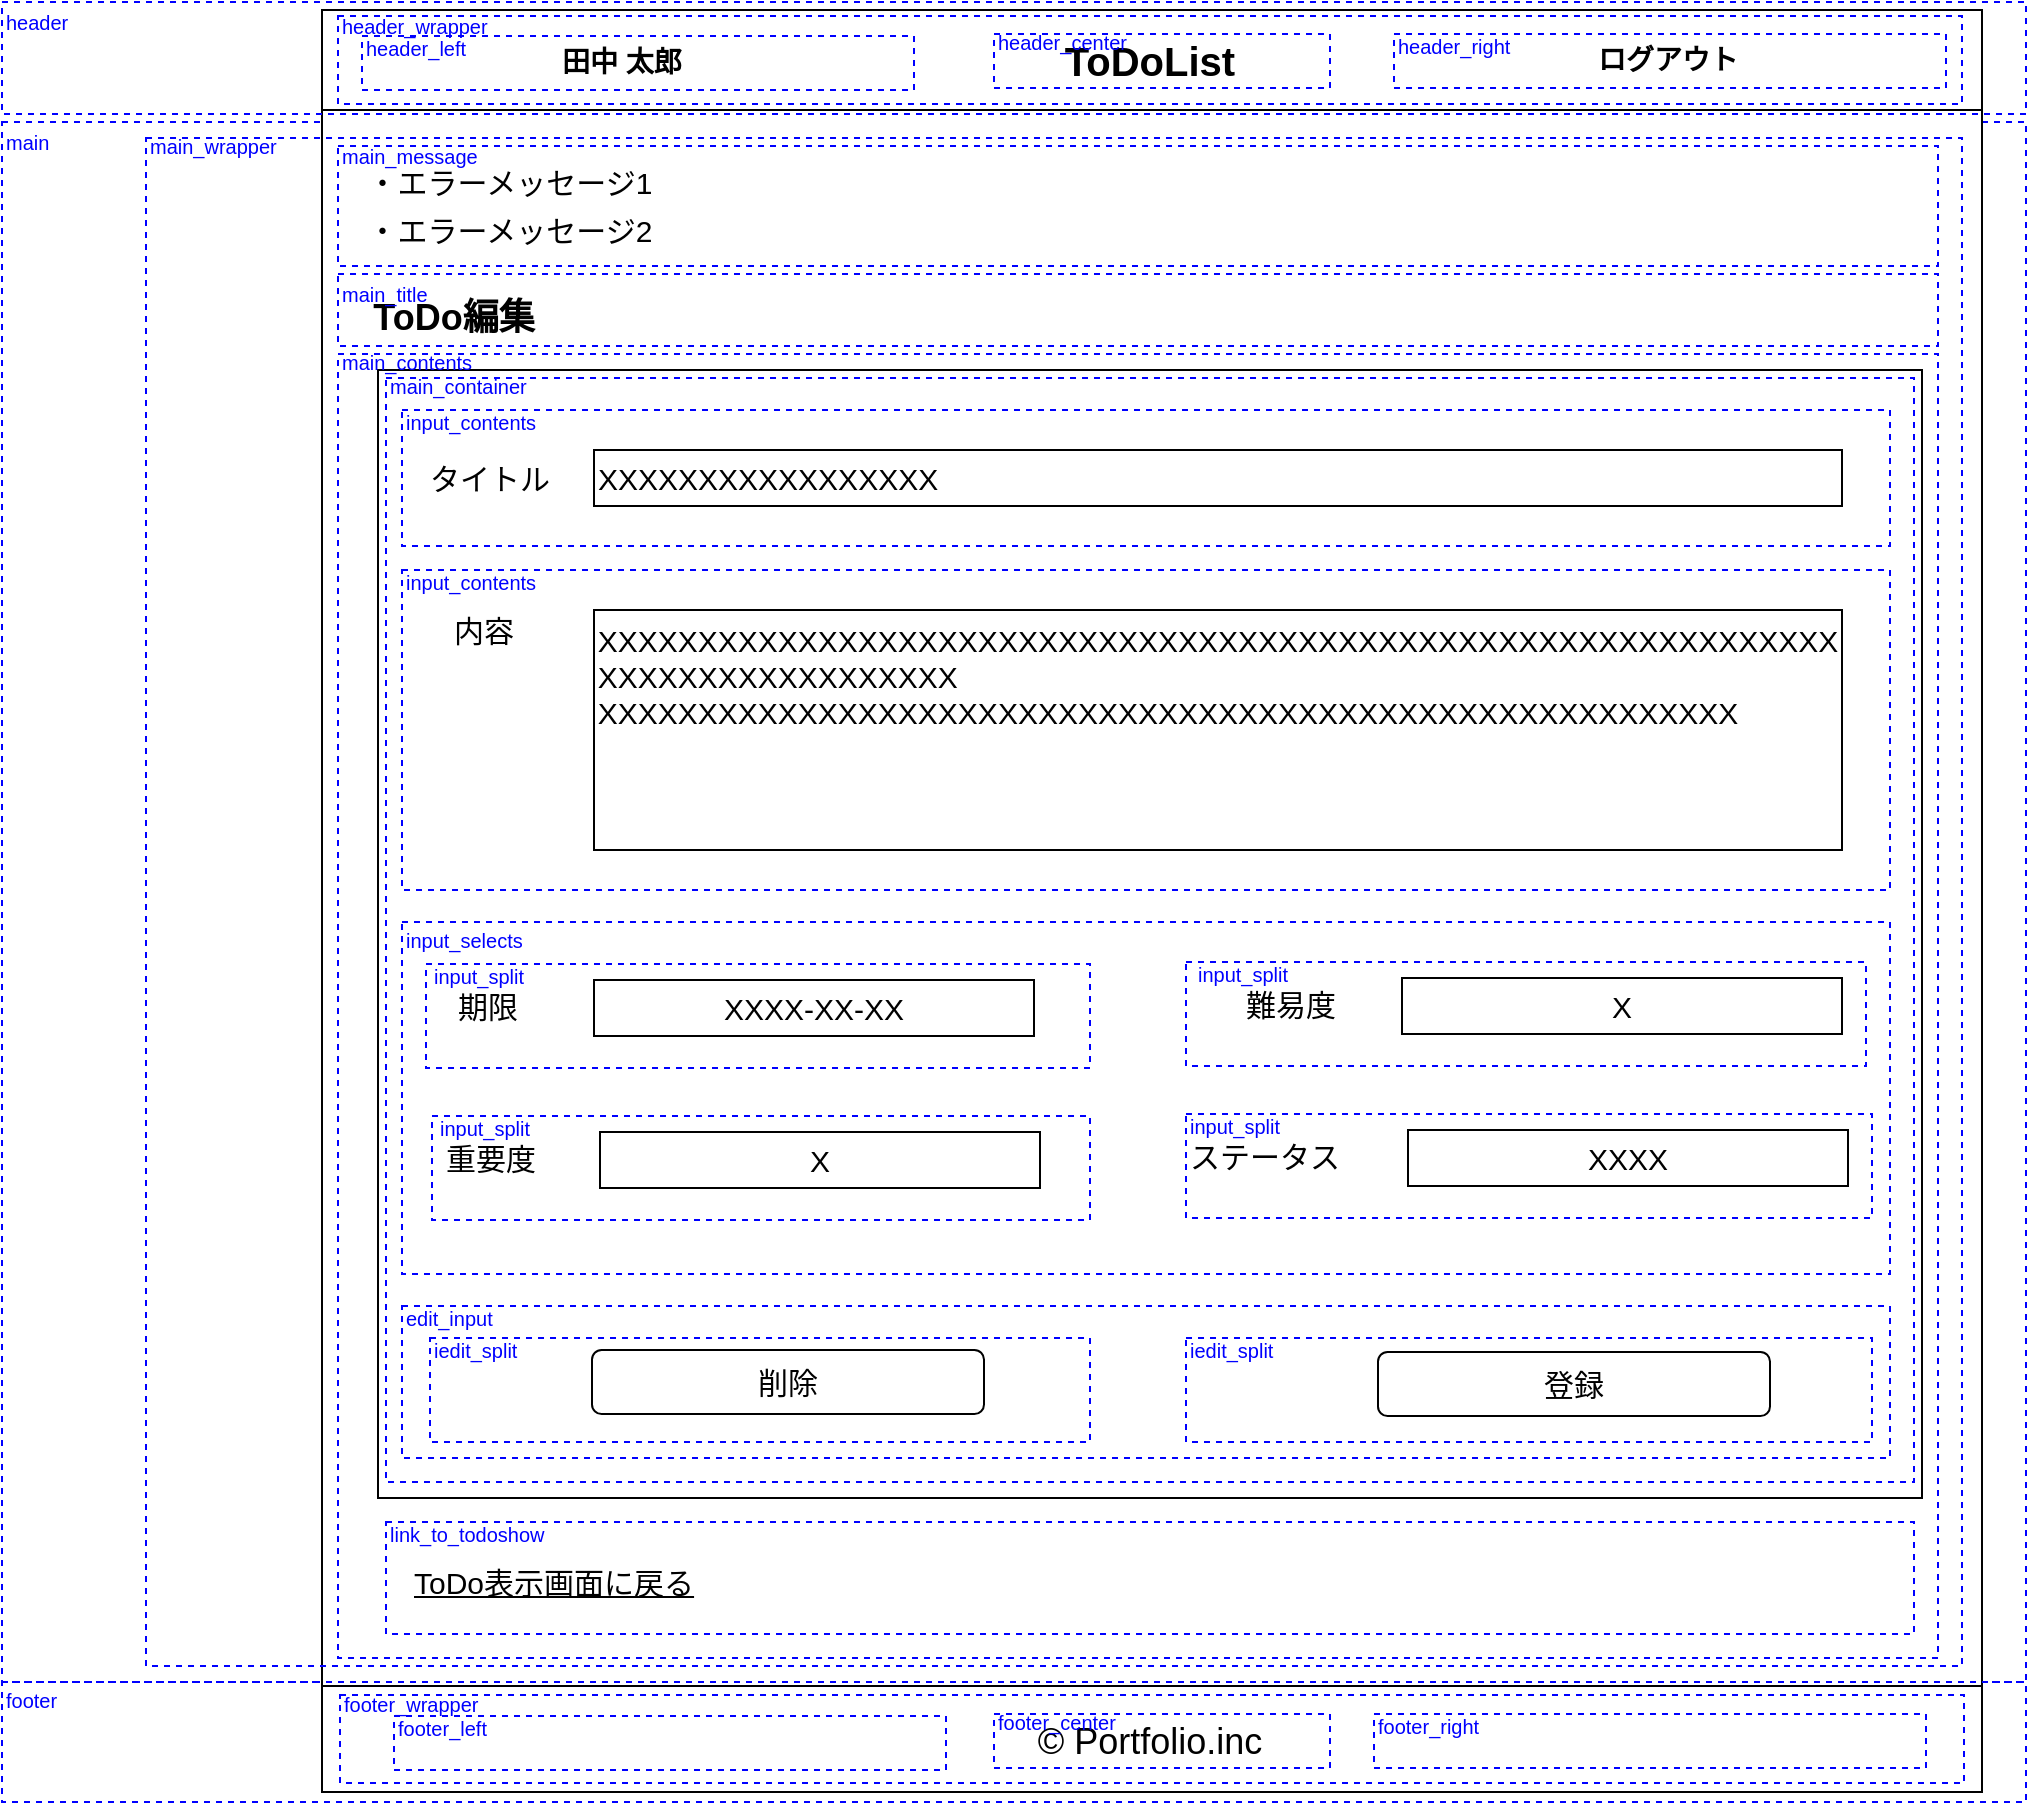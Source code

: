 <mxfile version="13.9.9" type="device"><diagram id="lAW5gfvQpGq91mGYDGwt" name="ページ1"><mxGraphModel dx="1679" dy="1703" grid="1" gridSize="4" guides="1" tooltips="1" connect="1" arrows="1" fold="1" page="1" pageScale="1" pageWidth="827" pageHeight="1169" math="0" shadow="0"><root><mxCell id="0"/><mxCell id="1" parent="0"/><mxCell id="KEuncwygjHZbyqNy_YQT-24" value="" style="rounded=0;whiteSpace=wrap;html=1;fillColor=none;fontSize=14;strokeColor=#0000FF;dashed=1;" parent="1" vertex="1"><mxGeometry x="-160" y="8" width="1012" height="780" as="geometry"/></mxCell><mxCell id="KEuncwygjHZbyqNy_YQT-34" value="" style="group" parent="1" vertex="1" connectable="0"><mxGeometry y="-48" width="830" height="880" as="geometry"/></mxCell><mxCell id="tP_qFb6u1pj_dAxfEfU8-1" value="" style="rounded=0;whiteSpace=wrap;html=1;" parent="KEuncwygjHZbyqNy_YQT-34" vertex="1"><mxGeometry y="0.5" width="830" height="879.5" as="geometry"/></mxCell><mxCell id="tP_qFb6u1pj_dAxfEfU8-2" value="" style="rounded=0;whiteSpace=wrap;html=1;" parent="KEuncwygjHZbyqNy_YQT-34" vertex="1"><mxGeometry width="830" height="50" as="geometry"/></mxCell><mxCell id="tP_qFb6u1pj_dAxfEfU8-3" value="&lt;b&gt;&lt;font style=&quot;font-size: 20px&quot;&gt;ToDoList&lt;/font&gt;&lt;/b&gt;" style="text;html=1;strokeColor=none;fillColor=none;align=center;verticalAlign=middle;whiteSpace=wrap;rounded=0;strokeWidth=4;" parent="KEuncwygjHZbyqNy_YQT-34" vertex="1"><mxGeometry x="334" y="10" width="160" height="30" as="geometry"/></mxCell><mxCell id="tP_qFb6u1pj_dAxfEfU8-8" value="" style="rounded=0;whiteSpace=wrap;html=1;" parent="KEuncwygjHZbyqNy_YQT-34" vertex="1"><mxGeometry y="838" width="830" height="53" as="geometry"/></mxCell><mxCell id="tP_qFb6u1pj_dAxfEfU8-9" value="&lt;font style=&quot;font-size: 18px&quot;&gt;© Portfolio.inc&lt;/font&gt;" style="text;html=1;strokeColor=none;fillColor=none;align=center;verticalAlign=middle;whiteSpace=wrap;rounded=0;fontSize=20;" parent="KEuncwygjHZbyqNy_YQT-34" vertex="1"><mxGeometry x="298" y="854.5" width="232" height="20" as="geometry"/></mxCell><mxCell id="KEuncwygjHZbyqNy_YQT-17" value="&lt;span style=&quot;font-size: 14px;&quot;&gt;&lt;b style=&quot;font-size: 14px;&quot;&gt;田中 太郎&lt;/b&gt;&lt;/span&gt;" style="text;html=1;strokeColor=none;fillColor=none;align=center;verticalAlign=middle;whiteSpace=wrap;rounded=0;fontSize=14;" parent="KEuncwygjHZbyqNy_YQT-34" vertex="1"><mxGeometry x="100" y="16" width="100" height="20" as="geometry"/></mxCell><mxCell id="KEuncwygjHZbyqNy_YQT-21" value="&lt;b&gt;ログアウト&lt;/b&gt;" style="text;html=1;strokeColor=none;fillColor=none;align=center;verticalAlign=middle;whiteSpace=wrap;rounded=0;fontSize=14;" parent="KEuncwygjHZbyqNy_YQT-34" vertex="1"><mxGeometry x="623" y="15" width="100" height="20" as="geometry"/></mxCell><mxCell id="KEuncwygjHZbyqNy_YQT-14" value="" style="rounded=0;whiteSpace=wrap;html=1;fillColor=none;" parent="KEuncwygjHZbyqNy_YQT-34" vertex="1"><mxGeometry x="28" y="180" width="772" height="564" as="geometry"/></mxCell><mxCell id="249utH4H3VEhiZY-PdCE-3" value="&lt;font size=&quot;1&quot;&gt;&lt;b style=&quot;font-size: 18px&quot;&gt;ToDo編集&lt;/b&gt;&lt;/font&gt;" style="text;html=1;strokeColor=none;fillColor=none;align=center;verticalAlign=middle;whiteSpace=wrap;rounded=0;fontSize=17;" parent="KEuncwygjHZbyqNy_YQT-34" vertex="1"><mxGeometry x="16" y="144" width="100" height="20" as="geometry"/></mxCell><mxCell id="249utH4H3VEhiZY-PdCE-5" value="タイトル" style="text;html=1;strokeColor=none;fillColor=none;align=left;verticalAlign=middle;whiteSpace=wrap;rounded=0;fontSize=15;" parent="KEuncwygjHZbyqNy_YQT-34" vertex="1"><mxGeometry x="52" y="224" width="82" height="20" as="geometry"/></mxCell><mxCell id="249utH4H3VEhiZY-PdCE-11" value="内容" style="text;html=1;strokeColor=none;fillColor=none;align=left;verticalAlign=middle;whiteSpace=wrap;rounded=0;fontSize=15;" parent="KEuncwygjHZbyqNy_YQT-34" vertex="1"><mxGeometry x="64" y="300" width="128" height="20" as="geometry"/></mxCell><mxCell id="249utH4H3VEhiZY-PdCE-12" value="XXXXXXXXXXXXXXXXX" style="rounded=0;whiteSpace=wrap;html=1;fontSize=15;align=left;" parent="KEuncwygjHZbyqNy_YQT-34" vertex="1"><mxGeometry x="136" y="220" width="624" height="28" as="geometry"/></mxCell><mxCell id="249utH4H3VEhiZY-PdCE-19" value="XXXXXXXXXXXXXXXXXXXXXXXXXXXXXXXXXXXXXXXXXXXXXXXXXXXXXXXXXXXXXX&lt;br&gt;&lt;div style=&quot;text-align: left&quot;&gt;&lt;span&gt;XXXXXXXXXXXXXXXXXX&lt;/span&gt;&lt;/div&gt;&lt;div style=&quot;text-align: left&quot;&gt;&lt;span&gt;XXXXXXXXXXXXXXXXXXXXXXXXXXXXXXXXXXXXXXXXXXXXXXXXXXXXXXXXX&lt;/span&gt;&lt;/div&gt;&lt;div style=&quot;text-align: left&quot;&gt;&lt;span&gt;&lt;br&gt;&lt;/span&gt;&lt;/div&gt;&lt;div style=&quot;text-align: left&quot;&gt;&lt;span&gt;&lt;br&gt;&lt;/span&gt;&lt;/div&gt;&lt;div style=&quot;text-align: left&quot;&gt;&lt;span&gt;&lt;br&gt;&lt;/span&gt;&lt;/div&gt;" style="rounded=0;whiteSpace=wrap;html=1;fontSize=15;" parent="KEuncwygjHZbyqNy_YQT-34" vertex="1"><mxGeometry x="136" y="300" width="624" height="120" as="geometry"/></mxCell><mxCell id="249utH4H3VEhiZY-PdCE-21" value="期限" style="text;html=1;strokeColor=none;fillColor=none;align=left;verticalAlign=middle;whiteSpace=wrap;rounded=0;fontSize=15;" parent="KEuncwygjHZbyqNy_YQT-34" vertex="1"><mxGeometry x="66" y="488" width="40" height="20" as="geometry"/></mxCell><mxCell id="249utH4H3VEhiZY-PdCE-22" value="XXXX-XX-XX" style="rounded=0;whiteSpace=wrap;html=1;fontSize=15;" parent="KEuncwygjHZbyqNy_YQT-34" vertex="1"><mxGeometry x="136" y="485" width="220" height="28" as="geometry"/></mxCell><mxCell id="249utH4H3VEhiZY-PdCE-27" value="登録" style="rounded=1;whiteSpace=wrap;html=1;fontSize=15;align=center;" parent="KEuncwygjHZbyqNy_YQT-34" vertex="1"><mxGeometry x="528" y="671" width="196" height="32" as="geometry"/></mxCell><mxCell id="249utH4H3VEhiZY-PdCE-28" value="・エラーメッセージ1" style="text;html=1;strokeColor=none;fillColor=none;align=center;verticalAlign=middle;whiteSpace=wrap;rounded=0;fontSize=15;" parent="KEuncwygjHZbyqNy_YQT-34" vertex="1"><mxGeometry x="16" y="76" width="156" height="20" as="geometry"/></mxCell><mxCell id="249utH4H3VEhiZY-PdCE-29" value="・エラーメッセージ2" style="text;html=1;strokeColor=none;fillColor=none;align=center;verticalAlign=middle;whiteSpace=wrap;rounded=0;fontSize=15;" parent="KEuncwygjHZbyqNy_YQT-34" vertex="1"><mxGeometry x="16" y="100" width="156" height="20" as="geometry"/></mxCell><mxCell id="ERkbxo-ZdV1NW_7dBbPt-1" value="ToDo表示画面に戻る" style="text;html=1;strokeColor=none;fillColor=none;align=left;verticalAlign=middle;whiteSpace=wrap;rounded=0;fontSize=15;fontStyle=4" parent="KEuncwygjHZbyqNy_YQT-34" vertex="1"><mxGeometry x="44" y="776" width="376" height="20" as="geometry"/></mxCell><mxCell id="KEuncwygjHZbyqNy_YQT-23" value="" style="rounded=0;whiteSpace=wrap;html=1;fillColor=none;fontSize=14;strokeColor=#0000FF;dashed=1;" parent="1" vertex="1"><mxGeometry x="-160" y="-52" width="1012" height="56" as="geometry"/></mxCell><mxCell id="KEuncwygjHZbyqNy_YQT-27" value="" style="rounded=0;whiteSpace=wrap;html=1;fillColor=none;fontSize=14;strokeColor=#0000FF;dashed=1;" parent="1" vertex="1"><mxGeometry x="-160" y="788" width="1012" height="60" as="geometry"/></mxCell><mxCell id="KEuncwygjHZbyqNy_YQT-28" value="header" style="text;html=1;strokeColor=none;fillColor=none;align=left;verticalAlign=middle;whiteSpace=wrap;rounded=0;dashed=1;fontSize=10;fontColor=#0000FF;" parent="1" vertex="1"><mxGeometry x="-160" y="-52" width="40" height="20" as="geometry"/></mxCell><mxCell id="KEuncwygjHZbyqNy_YQT-33" value="main" style="text;html=1;strokeColor=none;fillColor=none;align=left;verticalAlign=middle;whiteSpace=wrap;rounded=0;dashed=1;fontSize=10;fontColor=#0000FF;" parent="1" vertex="1"><mxGeometry x="-160" y="8" width="40" height="20" as="geometry"/></mxCell><mxCell id="KEuncwygjHZbyqNy_YQT-35" value="footer" style="text;html=1;strokeColor=none;fillColor=none;align=left;verticalAlign=middle;whiteSpace=wrap;rounded=0;dashed=1;fontSize=10;fontColor=#0000FF;" parent="1" vertex="1"><mxGeometry x="-160" y="787" width="40" height="20" as="geometry"/></mxCell><mxCell id="KEuncwygjHZbyqNy_YQT-70" value="main_wrapper" style="text;html=1;strokeColor=none;fillColor=none;align=left;verticalAlign=middle;whiteSpace=wrap;rounded=0;dashed=1;fontSize=10;fontColor=#0000FF;" parent="1" vertex="1"><mxGeometry x="-88" y="16" width="84" height="8" as="geometry"/></mxCell><mxCell id="KEuncwygjHZbyqNy_YQT-71" value="header_center" style="text;html=1;strokeColor=none;fillColor=none;align=left;verticalAlign=middle;whiteSpace=wrap;rounded=0;dashed=1;fontSize=10;fontColor=#0000FF;" parent="1" vertex="1"><mxGeometry x="336" y="-38" width="96" height="11" as="geometry"/></mxCell><mxCell id="KEuncwygjHZbyqNy_YQT-72" value="" style="rounded=0;whiteSpace=wrap;html=1;fillColor=none;fontSize=14;strokeColor=#0000FF;dashed=1;" parent="1" vertex="1"><mxGeometry x="336" y="-36" width="168" height="27" as="geometry"/></mxCell><mxCell id="KEuncwygjHZbyqNy_YQT-73" value="" style="rounded=0;whiteSpace=wrap;html=1;fillColor=none;fontSize=14;strokeColor=#0000FF;dashed=1;" parent="1" vertex="1"><mxGeometry x="20" y="-35" width="276" height="27" as="geometry"/></mxCell><mxCell id="KEuncwygjHZbyqNy_YQT-74" value="header_left" style="text;html=1;strokeColor=none;fillColor=none;align=left;verticalAlign=middle;whiteSpace=wrap;rounded=0;dashed=1;fontSize=10;fontColor=#0000FF;" parent="1" vertex="1"><mxGeometry x="20" y="-35" width="72" height="11" as="geometry"/></mxCell><mxCell id="KEuncwygjHZbyqNy_YQT-75" value="header_right" style="text;html=1;strokeColor=none;fillColor=none;align=left;verticalAlign=middle;whiteSpace=wrap;rounded=0;dashed=1;fontSize=10;fontColor=#0000FF;" parent="1" vertex="1"><mxGeometry x="536" y="-36" width="72" height="11" as="geometry"/></mxCell><mxCell id="KEuncwygjHZbyqNy_YQT-76" value="" style="rounded=0;whiteSpace=wrap;html=1;fillColor=none;fontSize=14;strokeColor=#0000FF;dashed=1;" parent="1" vertex="1"><mxGeometry x="536" y="-36" width="276" height="27" as="geometry"/></mxCell><mxCell id="KEuncwygjHZbyqNy_YQT-79" value="" style="rounded=0;whiteSpace=wrap;html=1;fillColor=none;fontSize=14;strokeColor=#0000FF;dashed=1;" parent="1" vertex="1"><mxGeometry x="8" y="-45" width="812" height="44" as="geometry"/></mxCell><mxCell id="KEuncwygjHZbyqNy_YQT-80" value="header_wrapper" style="text;html=1;strokeColor=none;fillColor=none;align=left;verticalAlign=middle;whiteSpace=wrap;rounded=0;dashed=1;fontSize=10;fontColor=#0000FF;" parent="1" vertex="1"><mxGeometry x="8" y="-44" width="84" height="8" as="geometry"/></mxCell><mxCell id="KEuncwygjHZbyqNy_YQT-92" value="" style="rounded=0;whiteSpace=wrap;html=1;fillColor=none;fontSize=14;strokeColor=#0000FF;dashed=1;" parent="1" vertex="1"><mxGeometry x="336" y="804" width="168" height="27" as="geometry"/></mxCell><mxCell id="KEuncwygjHZbyqNy_YQT-93" value="" style="rounded=0;whiteSpace=wrap;html=1;fillColor=none;fontSize=14;strokeColor=#0000FF;dashed=1;" parent="1" vertex="1"><mxGeometry x="9" y="794.5" width="812" height="44" as="geometry"/></mxCell><mxCell id="KEuncwygjHZbyqNy_YQT-94" value="footer_center" style="text;html=1;strokeColor=none;fillColor=none;align=left;verticalAlign=middle;whiteSpace=wrap;rounded=0;dashed=1;fontSize=10;fontColor=#0000FF;" parent="1" vertex="1"><mxGeometry x="336" y="802" width="96" height="11" as="geometry"/></mxCell><mxCell id="KEuncwygjHZbyqNy_YQT-95" value="" style="rounded=0;whiteSpace=wrap;html=1;fillColor=none;fontSize=14;strokeColor=#0000FF;dashed=1;" parent="1" vertex="1"><mxGeometry x="36" y="805" width="276" height="27" as="geometry"/></mxCell><mxCell id="KEuncwygjHZbyqNy_YQT-96" value="footer_left" style="text;html=1;strokeColor=none;fillColor=none;align=left;verticalAlign=middle;whiteSpace=wrap;rounded=0;dashed=1;fontSize=10;fontColor=#0000FF;" parent="1" vertex="1"><mxGeometry x="36" y="805" width="72" height="11" as="geometry"/></mxCell><mxCell id="KEuncwygjHZbyqNy_YQT-97" value="footer_right" style="text;html=1;strokeColor=none;fillColor=none;align=left;verticalAlign=middle;whiteSpace=wrap;rounded=0;dashed=1;fontSize=10;fontColor=#0000FF;" parent="1" vertex="1"><mxGeometry x="526" y="804" width="72" height="11" as="geometry"/></mxCell><mxCell id="KEuncwygjHZbyqNy_YQT-98" value="" style="rounded=0;whiteSpace=wrap;html=1;fillColor=none;fontSize=14;strokeColor=#0000FF;dashed=1;" parent="1" vertex="1"><mxGeometry x="526" y="804" width="276" height="27" as="geometry"/></mxCell><mxCell id="KEuncwygjHZbyqNy_YQT-99" value="footer_wrapper" style="text;html=1;strokeColor=none;fillColor=none;align=left;verticalAlign=middle;whiteSpace=wrap;rounded=0;dashed=1;fontSize=10;fontColor=#0000FF;" parent="1" vertex="1"><mxGeometry x="9" y="794.5" width="84" height="8" as="geometry"/></mxCell><mxCell id="KEuncwygjHZbyqNy_YQT-45" value="" style="rounded=0;whiteSpace=wrap;html=1;dashed=1;fillColor=none;strokeColor=#0000FF;" parent="1" vertex="1"><mxGeometry x="32" y="136" width="764" height="552" as="geometry"/></mxCell><mxCell id="KEuncwygjHZbyqNy_YQT-46" value="main_contents" style="text;html=1;strokeColor=none;fillColor=none;align=left;verticalAlign=middle;whiteSpace=wrap;rounded=0;dashed=1;fontColor=#0000FF;fontSize=10;" parent="1" vertex="1"><mxGeometry x="8" y="118" width="80" height="20" as="geometry"/></mxCell><mxCell id="KEuncwygjHZbyqNy_YQT-47" value="" style="rounded=0;whiteSpace=wrap;html=1;dashed=1;fillColor=none;strokeColor=#0000FF;" parent="1" vertex="1"><mxGeometry x="8" y="84" width="800" height="36" as="geometry"/></mxCell><mxCell id="KEuncwygjHZbyqNy_YQT-48" value="main_title" style="text;html=1;strokeColor=none;fillColor=none;align=left;verticalAlign=middle;whiteSpace=wrap;rounded=0;dashed=1;fontColor=#0000FF;fontSize=10;" parent="1" vertex="1"><mxGeometry x="8" y="88" width="84" height="12" as="geometry"/></mxCell><mxCell id="KEuncwygjHZbyqNy_YQT-49" value="" style="rounded=0;whiteSpace=wrap;html=1;dashed=1;fillColor=none;strokeColor=#0000FF;" parent="1" vertex="1"><mxGeometry x="8" y="20" width="800" height="60" as="geometry"/></mxCell><mxCell id="KEuncwygjHZbyqNy_YQT-50" value="main_message" style="text;html=1;strokeColor=none;fillColor=none;align=left;verticalAlign=middle;whiteSpace=wrap;rounded=0;dashed=1;fontColor=#0000FF;fontSize=10;" parent="1" vertex="1"><mxGeometry x="8" y="17" width="80" height="16" as="geometry"/></mxCell><mxCell id="KEuncwygjHZbyqNy_YQT-51" value="" style="rounded=0;whiteSpace=wrap;html=1;dashed=1;fillColor=none;strokeColor=#0000FF;" parent="1" vertex="1"><mxGeometry x="32" y="708" width="764" height="56" as="geometry"/></mxCell><mxCell id="KEuncwygjHZbyqNy_YQT-52" value="link_to_todoshow" style="text;html=1;strokeColor=none;fillColor=none;align=left;verticalAlign=middle;whiteSpace=wrap;rounded=0;dashed=1;fontColor=#0000FF;fontSize=10;" parent="1" vertex="1"><mxGeometry x="32" y="708" width="84" height="12" as="geometry"/></mxCell><mxCell id="KEuncwygjHZbyqNy_YQT-53" value="" style="rounded=0;whiteSpace=wrap;html=1;dashed=1;fillColor=none;strokeColor=#0000FF;" parent="1" vertex="1"><mxGeometry x="40" y="152" width="744" height="68" as="geometry"/></mxCell><mxCell id="KEuncwygjHZbyqNy_YQT-54" value="" style="rounded=0;whiteSpace=wrap;html=1;dashed=1;fillColor=none;strokeColor=#0000FF;" parent="1" vertex="1"><mxGeometry x="40" y="232" width="744" height="160" as="geometry"/></mxCell><mxCell id="KEuncwygjHZbyqNy_YQT-55" value="" style="rounded=0;whiteSpace=wrap;html=1;dashed=1;fillColor=none;strokeColor=#0000FF;" parent="1" vertex="1"><mxGeometry x="40" y="408" width="744" height="176" as="geometry"/></mxCell><mxCell id="KEuncwygjHZbyqNy_YQT-56" value="input_contents" style="text;html=1;strokeColor=none;fillColor=none;align=left;verticalAlign=middle;whiteSpace=wrap;rounded=0;dashed=1;fontColor=#0000FF;fontSize=10;" parent="1" vertex="1"><mxGeometry x="40" y="152" width="80" height="12" as="geometry"/></mxCell><mxCell id="KEuncwygjHZbyqNy_YQT-57" value="input_contents" style="text;html=1;strokeColor=none;fillColor=none;align=left;verticalAlign=middle;whiteSpace=wrap;rounded=0;dashed=1;fontColor=#0000FF;fontSize=10;" parent="1" vertex="1"><mxGeometry x="40" y="232" width="80" height="12" as="geometry"/></mxCell><mxCell id="KEuncwygjHZbyqNy_YQT-58" value="input_selects" style="text;html=1;strokeColor=none;fillColor=none;align=left;verticalAlign=middle;whiteSpace=wrap;rounded=0;dashed=1;fontColor=#0000FF;fontSize=10;" parent="1" vertex="1"><mxGeometry x="40" y="411" width="80" height="12" as="geometry"/></mxCell><mxCell id="KEuncwygjHZbyqNy_YQT-59" value="" style="rounded=0;whiteSpace=wrap;html=1;dashed=1;fillColor=none;strokeColor=#0000FF;align=center;" parent="1" vertex="1"><mxGeometry x="52" y="429" width="332" height="52" as="geometry"/></mxCell><mxCell id="KEuncwygjHZbyqNy_YQT-64" value="input_split" style="text;html=1;strokeColor=none;fillColor=none;align=left;verticalAlign=middle;whiteSpace=wrap;rounded=0;dashed=1;fontColor=#0000FF;fontSize=10;" parent="1" vertex="1"><mxGeometry x="54" y="429" width="80" height="12" as="geometry"/></mxCell><mxCell id="KEuncwygjHZbyqNy_YQT-67" value="" style="rounded=0;whiteSpace=wrap;html=1;dashed=1;fillColor=none;strokeColor=#0000FF;" parent="1" vertex="1"><mxGeometry x="40" y="600" width="744" height="76" as="geometry"/></mxCell><mxCell id="KEuncwygjHZbyqNy_YQT-68" value="edit_input" style="text;html=1;strokeColor=none;fillColor=none;align=left;verticalAlign=middle;whiteSpace=wrap;rounded=0;dashed=1;fontColor=#0000FF;fontSize=10;" parent="1" vertex="1"><mxGeometry x="40" y="600" width="80" height="12" as="geometry"/></mxCell><mxCell id="M2rv97hYD40gKzkqOxp8-3" value="main_container" style="text;html=1;strokeColor=none;fillColor=none;align=left;verticalAlign=middle;whiteSpace=wrap;rounded=0;dashed=1;fontColor=#0000FF;fontSize=10;" parent="1" vertex="1"><mxGeometry x="32" y="134" width="80" height="12" as="geometry"/></mxCell><mxCell id="bKpVak2QwdfWLiCv2E72-17" value="難易度" style="text;html=1;strokeColor=none;fillColor=none;align=left;verticalAlign=middle;whiteSpace=wrap;rounded=0;fontSize=15;" parent="1" vertex="1"><mxGeometry x="460" y="439" width="50" height="20" as="geometry"/></mxCell><mxCell id="bKpVak2QwdfWLiCv2E72-18" value="X" style="rounded=0;whiteSpace=wrap;html=1;fontSize=15;" parent="1" vertex="1"><mxGeometry x="540" y="436" width="220" height="28" as="geometry"/></mxCell><mxCell id="bKpVak2QwdfWLiCv2E72-19" value="" style="rounded=0;whiteSpace=wrap;html=1;dashed=1;fillColor=none;strokeColor=#0000FF;align=center;" parent="1" vertex="1"><mxGeometry x="432" y="428" width="340" height="52" as="geometry"/></mxCell><mxCell id="bKpVak2QwdfWLiCv2E72-20" value="input_split" style="text;html=1;strokeColor=none;fillColor=none;align=left;verticalAlign=middle;whiteSpace=wrap;rounded=0;dashed=1;fontColor=#0000FF;fontSize=10;" parent="1" vertex="1"><mxGeometry x="436" y="428" width="80" height="12" as="geometry"/></mxCell><mxCell id="bKpVak2QwdfWLiCv2E72-29" value="重要度" style="text;html=1;strokeColor=none;fillColor=none;align=left;verticalAlign=middle;whiteSpace=wrap;rounded=0;fontSize=15;" parent="1" vertex="1"><mxGeometry x="60" y="516" width="49" height="20" as="geometry"/></mxCell><mxCell id="bKpVak2QwdfWLiCv2E72-30" value="X" style="rounded=0;whiteSpace=wrap;html=1;fontSize=15;" parent="1" vertex="1"><mxGeometry x="139" y="513" width="220" height="28" as="geometry"/></mxCell><mxCell id="bKpVak2QwdfWLiCv2E72-31" value="" style="rounded=0;whiteSpace=wrap;html=1;dashed=1;fillColor=none;strokeColor=#0000FF;align=center;" parent="1" vertex="1"><mxGeometry x="55" y="505" width="329" height="52" as="geometry"/></mxCell><mxCell id="bKpVak2QwdfWLiCv2E72-32" value="input_split" style="text;html=1;strokeColor=none;fillColor=none;align=left;verticalAlign=middle;whiteSpace=wrap;rounded=0;dashed=1;fontColor=#0000FF;fontSize=10;" parent="1" vertex="1"><mxGeometry x="57" y="505" width="80" height="12" as="geometry"/></mxCell><mxCell id="bKpVak2QwdfWLiCv2E72-33" value="ステータス" style="text;html=1;strokeColor=none;fillColor=none;align=left;verticalAlign=middle;whiteSpace=wrap;rounded=0;fontSize=15;" parent="1" vertex="1"><mxGeometry x="432" y="515" width="81" height="20" as="geometry"/></mxCell><mxCell id="bKpVak2QwdfWLiCv2E72-34" value="XXXX" style="rounded=0;whiteSpace=wrap;html=1;fontSize=15;" parent="1" vertex="1"><mxGeometry x="543" y="512" width="220" height="28" as="geometry"/></mxCell><mxCell id="bKpVak2QwdfWLiCv2E72-35" value="" style="rounded=0;whiteSpace=wrap;html=1;dashed=1;fillColor=none;strokeColor=#0000FF;align=center;" parent="1" vertex="1"><mxGeometry x="432" y="504" width="343" height="52" as="geometry"/></mxCell><mxCell id="bKpVak2QwdfWLiCv2E72-36" value="input_split" style="text;html=1;strokeColor=none;fillColor=none;align=left;verticalAlign=middle;whiteSpace=wrap;rounded=0;dashed=1;fontColor=#0000FF;fontSize=10;" parent="1" vertex="1"><mxGeometry x="432" y="504" width="80" height="12" as="geometry"/></mxCell><mxCell id="M2rv97hYD40gKzkqOxp8-1" value="" style="rounded=0;whiteSpace=wrap;html=1;dashed=1;fillColor=none;strokeColor=#0000FF;" parent="1" vertex="1"><mxGeometry x="8" y="124" width="800" height="652" as="geometry"/></mxCell><mxCell id="KEuncwygjHZbyqNy_YQT-69" value="" style="rounded=0;whiteSpace=wrap;html=1;dashed=1;fillColor=none;strokeColor=#0000FF;" parent="1" vertex="1"><mxGeometry x="-88" y="16" width="908" height="764" as="geometry"/></mxCell><mxCell id="bKpVak2QwdfWLiCv2E72-38" value="削除" style="rounded=1;whiteSpace=wrap;html=1;fontSize=15;align=center;" parent="1" vertex="1"><mxGeometry x="135" y="622" width="196" height="32" as="geometry"/></mxCell><mxCell id="bKpVak2QwdfWLiCv2E72-41" value="" style="rounded=0;whiteSpace=wrap;html=1;dashed=1;fillColor=none;strokeColor=#0000FF;align=center;" parent="1" vertex="1"><mxGeometry x="54" y="616" width="330" height="52" as="geometry"/></mxCell><mxCell id="bKpVak2QwdfWLiCv2E72-42" value="iedit_split" style="text;html=1;strokeColor=none;fillColor=none;align=left;verticalAlign=middle;whiteSpace=wrap;rounded=0;dashed=1;fontColor=#0000FF;fontSize=10;" parent="1" vertex="1"><mxGeometry x="54" y="616" width="80" height="12" as="geometry"/></mxCell><mxCell id="bKpVak2QwdfWLiCv2E72-43" value="" style="rounded=0;whiteSpace=wrap;html=1;dashed=1;fillColor=none;strokeColor=#0000FF;align=center;" parent="1" vertex="1"><mxGeometry x="432" y="616" width="343" height="52" as="geometry"/></mxCell><mxCell id="bKpVak2QwdfWLiCv2E72-44" value="iedit_split" style="text;html=1;strokeColor=none;fillColor=none;align=left;verticalAlign=middle;whiteSpace=wrap;rounded=0;dashed=1;fontColor=#0000FF;fontSize=10;" parent="1" vertex="1"><mxGeometry x="432" y="616" width="80" height="12" as="geometry"/></mxCell></root></mxGraphModel></diagram></mxfile>